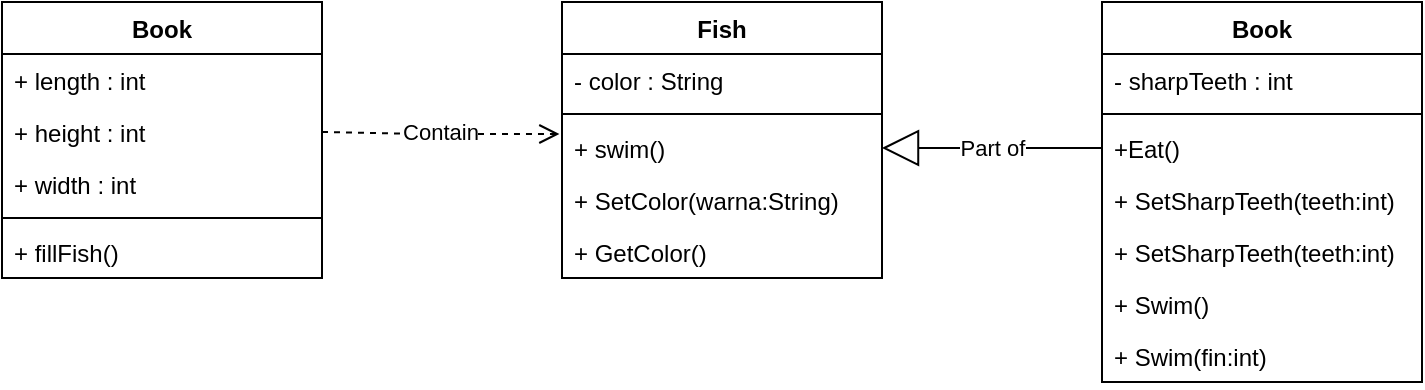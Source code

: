 <mxfile version="13.8.0" type="github">
  <diagram id="g7xmYpn_Ml_6eVHCvxFJ" name="Page-1">
    <mxGraphModel dx="1068" dy="532" grid="1" gridSize="10" guides="1" tooltips="1" connect="1" arrows="1" fold="1" page="1" pageScale="1" pageWidth="827" pageHeight="1169" math="0" shadow="0">
      <root>
        <mxCell id="0" />
        <mxCell id="1" parent="0" />
        <mxCell id="W7AHLS3RNL5rq7swnQfL-17" value="Book" style="swimlane;fontStyle=1;align=center;verticalAlign=top;childLayout=stackLayout;horizontal=1;startSize=26;horizontalStack=0;resizeParent=1;resizeParentMax=0;resizeLast=0;collapsible=1;marginBottom=0;" vertex="1" parent="1">
          <mxGeometry x="10" y="560" width="160" height="138" as="geometry" />
        </mxCell>
        <mxCell id="W7AHLS3RNL5rq7swnQfL-18" value="+ length : int" style="text;strokeColor=none;fillColor=none;align=left;verticalAlign=top;spacingLeft=4;spacingRight=4;overflow=hidden;rotatable=0;points=[[0,0.5],[1,0.5]];portConstraint=eastwest;" vertex="1" parent="W7AHLS3RNL5rq7swnQfL-17">
          <mxGeometry y="26" width="160" height="26" as="geometry" />
        </mxCell>
        <mxCell id="W7AHLS3RNL5rq7swnQfL-19" value="+ height : int" style="text;strokeColor=none;fillColor=none;align=left;verticalAlign=top;spacingLeft=4;spacingRight=4;overflow=hidden;rotatable=0;points=[[0,0.5],[1,0.5]];portConstraint=eastwest;" vertex="1" parent="W7AHLS3RNL5rq7swnQfL-17">
          <mxGeometry y="52" width="160" height="26" as="geometry" />
        </mxCell>
        <mxCell id="W7AHLS3RNL5rq7swnQfL-20" value="+ width : int" style="text;strokeColor=none;fillColor=none;align=left;verticalAlign=top;spacingLeft=4;spacingRight=4;overflow=hidden;rotatable=0;points=[[0,0.5],[1,0.5]];portConstraint=eastwest;" vertex="1" parent="W7AHLS3RNL5rq7swnQfL-17">
          <mxGeometry y="78" width="160" height="26" as="geometry" />
        </mxCell>
        <mxCell id="W7AHLS3RNL5rq7swnQfL-21" value="" style="line;strokeWidth=1;fillColor=none;align=left;verticalAlign=middle;spacingTop=-1;spacingLeft=3;spacingRight=3;rotatable=0;labelPosition=right;points=[];portConstraint=eastwest;" vertex="1" parent="W7AHLS3RNL5rq7swnQfL-17">
          <mxGeometry y="104" width="160" height="8" as="geometry" />
        </mxCell>
        <mxCell id="W7AHLS3RNL5rq7swnQfL-22" value="+ fillFish()" style="text;strokeColor=none;fillColor=none;align=left;verticalAlign=top;spacingLeft=4;spacingRight=4;overflow=hidden;rotatable=0;points=[[0,0.5],[1,0.5]];portConstraint=eastwest;" vertex="1" parent="W7AHLS3RNL5rq7swnQfL-17">
          <mxGeometry y="112" width="160" height="26" as="geometry" />
        </mxCell>
        <mxCell id="W7AHLS3RNL5rq7swnQfL-1" value="Fish" style="swimlane;fontStyle=1;align=center;verticalAlign=top;childLayout=stackLayout;horizontal=1;startSize=26;horizontalStack=0;resizeParent=1;resizeParentMax=0;resizeLast=0;collapsible=1;marginBottom=0;" vertex="1" parent="1">
          <mxGeometry x="290" y="560" width="160" height="138" as="geometry" />
        </mxCell>
        <mxCell id="W7AHLS3RNL5rq7swnQfL-2" value="- color : String" style="text;strokeColor=none;fillColor=none;align=left;verticalAlign=top;spacingLeft=4;spacingRight=4;overflow=hidden;rotatable=0;points=[[0,0.5],[1,0.5]];portConstraint=eastwest;" vertex="1" parent="W7AHLS3RNL5rq7swnQfL-1">
          <mxGeometry y="26" width="160" height="26" as="geometry" />
        </mxCell>
        <mxCell id="W7AHLS3RNL5rq7swnQfL-3" value="" style="line;strokeWidth=1;fillColor=none;align=left;verticalAlign=middle;spacingTop=-1;spacingLeft=3;spacingRight=3;rotatable=0;labelPosition=right;points=[];portConstraint=eastwest;" vertex="1" parent="W7AHLS3RNL5rq7swnQfL-1">
          <mxGeometry y="52" width="160" height="8" as="geometry" />
        </mxCell>
        <mxCell id="W7AHLS3RNL5rq7swnQfL-4" value="+ swim()" style="text;strokeColor=none;fillColor=none;align=left;verticalAlign=top;spacingLeft=4;spacingRight=4;overflow=hidden;rotatable=0;points=[[0,0.5],[1,0.5]];portConstraint=eastwest;" vertex="1" parent="W7AHLS3RNL5rq7swnQfL-1">
          <mxGeometry y="60" width="160" height="26" as="geometry" />
        </mxCell>
        <mxCell id="W7AHLS3RNL5rq7swnQfL-7" value="+ SetColor(warna:String)" style="text;strokeColor=none;fillColor=none;align=left;verticalAlign=top;spacingLeft=4;spacingRight=4;overflow=hidden;rotatable=0;points=[[0,0.5],[1,0.5]];portConstraint=eastwest;" vertex="1" parent="W7AHLS3RNL5rq7swnQfL-1">
          <mxGeometry y="86" width="160" height="26" as="geometry" />
        </mxCell>
        <mxCell id="W7AHLS3RNL5rq7swnQfL-8" value="+ GetColor()" style="text;strokeColor=none;fillColor=none;align=left;verticalAlign=top;spacingLeft=4;spacingRight=4;overflow=hidden;rotatable=0;points=[[0,0.5],[1,0.5]];portConstraint=eastwest;" vertex="1" parent="W7AHLS3RNL5rq7swnQfL-1">
          <mxGeometry y="112" width="160" height="26" as="geometry" />
        </mxCell>
        <mxCell id="W7AHLS3RNL5rq7swnQfL-25" value="" style="html=1;verticalAlign=bottom;endArrow=open;dashed=1;endSize=8;exitX=1;exitY=0.5;exitDx=0;exitDy=0;entryX=-0.008;entryY=0.231;entryDx=0;entryDy=0;entryPerimeter=0;" edge="1" parent="1" source="W7AHLS3RNL5rq7swnQfL-19" target="W7AHLS3RNL5rq7swnQfL-4">
          <mxGeometry x="0.011" y="-7" relative="1" as="geometry">
            <mxPoint x="330" y="710" as="sourcePoint" />
            <mxPoint x="240" y="670" as="targetPoint" />
            <Array as="points">
              <mxPoint x="220" y="626" />
            </Array>
            <mxPoint as="offset" />
          </mxGeometry>
        </mxCell>
        <mxCell id="W7AHLS3RNL5rq7swnQfL-26" value="Contain" style="edgeLabel;html=1;align=center;verticalAlign=middle;resizable=0;points=[];" vertex="1" connectable="0" parent="W7AHLS3RNL5rq7swnQfL-25">
          <mxGeometry x="0.051" y="-2" relative="1" as="geometry">
            <mxPoint x="-4" y="-3" as="offset" />
          </mxGeometry>
        </mxCell>
        <mxCell id="W7AHLS3RNL5rq7swnQfL-9" value="Book" style="swimlane;fontStyle=1;align=center;verticalAlign=top;childLayout=stackLayout;horizontal=1;startSize=26;horizontalStack=0;resizeParent=1;resizeParentMax=0;resizeLast=0;collapsible=1;marginBottom=0;" vertex="1" parent="1">
          <mxGeometry x="560" y="560" width="160" height="190" as="geometry" />
        </mxCell>
        <mxCell id="W7AHLS3RNL5rq7swnQfL-11" value="- sharpTeeth : int" style="text;strokeColor=none;fillColor=none;align=left;verticalAlign=top;spacingLeft=4;spacingRight=4;overflow=hidden;rotatable=0;points=[[0,0.5],[1,0.5]];portConstraint=eastwest;" vertex="1" parent="W7AHLS3RNL5rq7swnQfL-9">
          <mxGeometry y="26" width="160" height="26" as="geometry" />
        </mxCell>
        <mxCell id="W7AHLS3RNL5rq7swnQfL-13" value="" style="line;strokeWidth=1;fillColor=none;align=left;verticalAlign=middle;spacingTop=-1;spacingLeft=3;spacingRight=3;rotatable=0;labelPosition=right;points=[];portConstraint=eastwest;" vertex="1" parent="W7AHLS3RNL5rq7swnQfL-9">
          <mxGeometry y="52" width="160" height="8" as="geometry" />
        </mxCell>
        <mxCell id="W7AHLS3RNL5rq7swnQfL-12" value="+Eat()" style="text;strokeColor=none;fillColor=none;align=left;verticalAlign=top;spacingLeft=4;spacingRight=4;overflow=hidden;rotatable=0;points=[[0,0.5],[1,0.5]];portConstraint=eastwest;" vertex="1" parent="W7AHLS3RNL5rq7swnQfL-9">
          <mxGeometry y="60" width="160" height="26" as="geometry" />
        </mxCell>
        <mxCell id="W7AHLS3RNL5rq7swnQfL-10" value="+ SetSharpTeeth(teeth:int)" style="text;strokeColor=none;fillColor=none;align=left;verticalAlign=top;spacingLeft=4;spacingRight=4;overflow=hidden;rotatable=0;points=[[0,0.5],[1,0.5]];portConstraint=eastwest;" vertex="1" parent="W7AHLS3RNL5rq7swnQfL-9">
          <mxGeometry y="86" width="160" height="26" as="geometry" />
        </mxCell>
        <mxCell id="W7AHLS3RNL5rq7swnQfL-14" value="+ SetSharpTeeth(teeth:int)" style="text;strokeColor=none;fillColor=none;align=left;verticalAlign=top;spacingLeft=4;spacingRight=4;overflow=hidden;rotatable=0;points=[[0,0.5],[1,0.5]];portConstraint=eastwest;" vertex="1" parent="W7AHLS3RNL5rq7swnQfL-9">
          <mxGeometry y="112" width="160" height="26" as="geometry" />
        </mxCell>
        <mxCell id="W7AHLS3RNL5rq7swnQfL-15" value="+ Swim()" style="text;strokeColor=none;fillColor=none;align=left;verticalAlign=top;spacingLeft=4;spacingRight=4;overflow=hidden;rotatable=0;points=[[0,0.5],[1,0.5]];portConstraint=eastwest;" vertex="1" parent="W7AHLS3RNL5rq7swnQfL-9">
          <mxGeometry y="138" width="160" height="26" as="geometry" />
        </mxCell>
        <mxCell id="W7AHLS3RNL5rq7swnQfL-16" value="+ Swim(fin:int)" style="text;strokeColor=none;fillColor=none;align=left;verticalAlign=top;spacingLeft=4;spacingRight=4;overflow=hidden;rotatable=0;points=[[0,0.5],[1,0.5]];portConstraint=eastwest;" vertex="1" parent="W7AHLS3RNL5rq7swnQfL-9">
          <mxGeometry y="164" width="160" height="26" as="geometry" />
        </mxCell>
        <mxCell id="W7AHLS3RNL5rq7swnQfL-29" value="Part of" style="endArrow=block;endSize=16;endFill=0;html=1;strokeColor=#000000;entryX=1;entryY=0.5;entryDx=0;entryDy=0;exitX=0;exitY=0.5;exitDx=0;exitDy=0;" edge="1" parent="1" source="W7AHLS3RNL5rq7swnQfL-12" target="W7AHLS3RNL5rq7swnQfL-4">
          <mxGeometry width="160" relative="1" as="geometry">
            <mxPoint x="480" y="710" as="sourcePoint" />
            <mxPoint x="640" y="710" as="targetPoint" />
          </mxGeometry>
        </mxCell>
      </root>
    </mxGraphModel>
  </diagram>
</mxfile>
